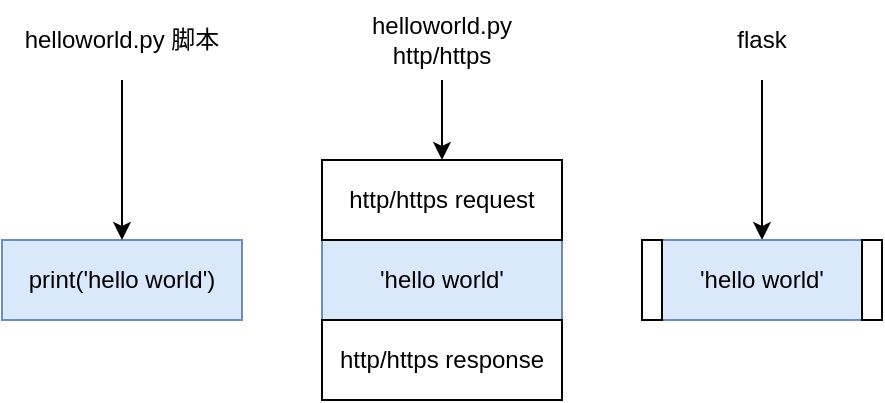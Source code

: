 <mxfile version="12.3.8" type="github" pages="1"><diagram id="sY0L1UsTcH6DSLOR1tZw" name="Page-1"><mxGraphModel dx="1099" dy="520" grid="1" gridSize="10" guides="1" tooltips="1" connect="1" arrows="1" fold="1" page="1" pageScale="1" pageWidth="827" pageHeight="1169" math="0" shadow="0"><root><mxCell id="0"/><mxCell id="1" parent="0"/><mxCell id="4MFPGc5E7e8yXpDOTbnv-1" value="print('hello world')" style="rounded=0;whiteSpace=wrap;html=1;fillColor=#dae8fc;strokeColor=#6c8ebf;" vertex="1" parent="1"><mxGeometry x="200" y="280" width="120" height="40" as="geometry"/></mxCell><mxCell id="4MFPGc5E7e8yXpDOTbnv-3" style="edgeStyle=orthogonalEdgeStyle;rounded=0;orthogonalLoop=1;jettySize=auto;html=1;exitX=0.5;exitY=1;exitDx=0;exitDy=0;entryX=0.5;entryY=0;entryDx=0;entryDy=0;" edge="1" parent="1" source="4MFPGc5E7e8yXpDOTbnv-2" target="4MFPGc5E7e8yXpDOTbnv-1"><mxGeometry relative="1" as="geometry"/></mxCell><mxCell id="4MFPGc5E7e8yXpDOTbnv-2" value="helloworld.py 脚本" style="text;html=1;strokeColor=none;fillColor=none;align=center;verticalAlign=middle;whiteSpace=wrap;rounded=0;" vertex="1" parent="1"><mxGeometry x="200" y="160" width="120" height="40" as="geometry"/></mxCell><mxCell id="4MFPGc5E7e8yXpDOTbnv-20" style="edgeStyle=orthogonalEdgeStyle;rounded=0;orthogonalLoop=1;jettySize=auto;html=1;entryX=0.5;entryY=0;entryDx=0;entryDy=0;" edge="1" parent="1" source="4MFPGc5E7e8yXpDOTbnv-4" target="4MFPGc5E7e8yXpDOTbnv-6"><mxGeometry relative="1" as="geometry"/></mxCell><mxCell id="4MFPGc5E7e8yXpDOTbnv-4" value="helloworld.py http/https" style="text;html=1;strokeColor=none;fillColor=none;align=center;verticalAlign=middle;whiteSpace=wrap;rounded=0;" vertex="1" parent="1"><mxGeometry x="360" y="160" width="120" height="40" as="geometry"/></mxCell><mxCell id="4MFPGc5E7e8yXpDOTbnv-5" value="'hello world'" style="rounded=0;whiteSpace=wrap;html=1;fillColor=#dae8fc;strokeColor=#6c8ebf;" vertex="1" parent="1"><mxGeometry x="360" y="280" width="120" height="40" as="geometry"/></mxCell><mxCell id="4MFPGc5E7e8yXpDOTbnv-6" value="http/https request" style="rounded=0;whiteSpace=wrap;html=1;" vertex="1" parent="1"><mxGeometry x="360" y="240" width="120" height="40" as="geometry"/></mxCell><mxCell id="4MFPGc5E7e8yXpDOTbnv-7" value="http/https response" style="rounded=0;whiteSpace=wrap;html=1;" vertex="1" parent="1"><mxGeometry x="360" y="320" width="120" height="40" as="geometry"/></mxCell><mxCell id="4MFPGc5E7e8yXpDOTbnv-21" style="edgeStyle=orthogonalEdgeStyle;rounded=0;orthogonalLoop=1;jettySize=auto;html=1;entryX=0.5;entryY=0;entryDx=0;entryDy=0;" edge="1" parent="1" source="4MFPGc5E7e8yXpDOTbnv-9" target="4MFPGc5E7e8yXpDOTbnv-13"><mxGeometry relative="1" as="geometry"/></mxCell><mxCell id="4MFPGc5E7e8yXpDOTbnv-9" value="flask" style="text;html=1;strokeColor=none;fillColor=none;align=center;verticalAlign=middle;whiteSpace=wrap;rounded=0;" vertex="1" parent="1"><mxGeometry x="520" y="160" width="120" height="40" as="geometry"/></mxCell><mxCell id="4MFPGc5E7e8yXpDOTbnv-13" value="'hello world'" style="rounded=0;whiteSpace=wrap;html=1;fillColor=#dae8fc;strokeColor=#6c8ebf;" vertex="1" parent="1"><mxGeometry x="530" y="280" width="100" height="40" as="geometry"/></mxCell><mxCell id="4MFPGc5E7e8yXpDOTbnv-14" value="" style="rounded=0;whiteSpace=wrap;html=1;" vertex="1" parent="1"><mxGeometry x="520" y="280" width="10" height="40" as="geometry"/></mxCell><mxCell id="4MFPGc5E7e8yXpDOTbnv-15" value="" style="rounded=0;whiteSpace=wrap;html=1;" vertex="1" parent="1"><mxGeometry x="630" y="280" width="10" height="40" as="geometry"/></mxCell></root></mxGraphModel></diagram></mxfile>
